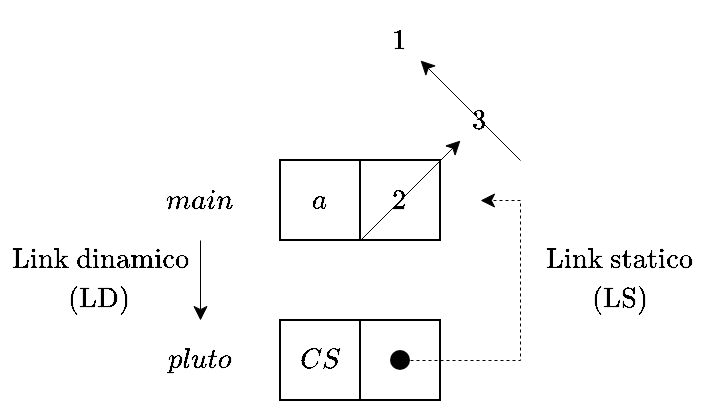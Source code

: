 <mxfile version="20.7.4" type="device"><diagram id="gVGqevTLdEIviv_d7AgR" name="Pagina-1"><mxGraphModel dx="1502" dy="1582" grid="1" gridSize="10" guides="1" tooltips="1" connect="1" arrows="1" fold="1" page="1" pageScale="1" pageWidth="827" pageHeight="1169" math="1" shadow="0"><root><mxCell id="0"/><mxCell id="1" parent="0"/><mxCell id="8xl2vzsWLnCtORq8DZrs-1" value="" style="rounded=0;whiteSpace=wrap;html=1;" parent="1" vertex="1"><mxGeometry x="120" y="40" width="80" height="40" as="geometry"/></mxCell><mxCell id="8xl2vzsWLnCtORq8DZrs-2" value="" style="endArrow=none;html=1;rounded=0;entryX=0.5;entryY=0;entryDx=0;entryDy=0;exitX=0.5;exitY=1;exitDx=0;exitDy=0;" parent="1" source="8xl2vzsWLnCtORq8DZrs-1" target="8xl2vzsWLnCtORq8DZrs-1" edge="1"><mxGeometry width="50" height="50" relative="1" as="geometry"><mxPoint x="70" y="150" as="sourcePoint"/><mxPoint x="120" y="100" as="targetPoint"/></mxGeometry></mxCell><mxCell id="8xl2vzsWLnCtORq8DZrs-3" value="$$a$$" style="text;html=1;strokeColor=none;fillColor=none;align=center;verticalAlign=middle;whiteSpace=wrap;rounded=0;" parent="1" vertex="1"><mxGeometry x="120" y="40" width="40" height="40" as="geometry"/></mxCell><mxCell id="8xl2vzsWLnCtORq8DZrs-4" value="$$2$$" style="text;html=1;strokeColor=none;fillColor=none;align=center;verticalAlign=middle;whiteSpace=wrap;rounded=0;" parent="1" vertex="1"><mxGeometry x="160" y="40" width="40" height="40" as="geometry"/></mxCell><mxCell id="8xl2vzsWLnCtORq8DZrs-5" value="" style="endArrow=classic;html=1;rounded=0;strokeWidth=0.5;" parent="1" edge="1"><mxGeometry width="50" height="50" relative="1" as="geometry"><mxPoint x="160" y="80" as="sourcePoint"/><mxPoint x="210" y="30" as="targetPoint"/></mxGeometry></mxCell><mxCell id="8xl2vzsWLnCtORq8DZrs-6" value="$$3$$" style="text;html=1;strokeColor=none;fillColor=none;align=center;verticalAlign=middle;whiteSpace=wrap;rounded=0;" parent="1" vertex="1"><mxGeometry x="200" width="40" height="40" as="geometry"/></mxCell><mxCell id="8xl2vzsWLnCtORq8DZrs-15" style="edgeStyle=orthogonalEdgeStyle;rounded=0;orthogonalLoop=1;jettySize=auto;html=1;entryX=0.5;entryY=0;entryDx=0;entryDy=0;strokeWidth=0.5;" parent="1" source="8xl2vzsWLnCtORq8DZrs-7" target="8xl2vzsWLnCtORq8DZrs-12" edge="1"><mxGeometry relative="1" as="geometry"/></mxCell><mxCell id="8xl2vzsWLnCtORq8DZrs-7" value="$$main$$" style="text;html=1;strokeColor=none;fillColor=none;align=center;verticalAlign=middle;whiteSpace=wrap;rounded=0;" parent="1" vertex="1"><mxGeometry x="40" y="40" width="80" height="40" as="geometry"/></mxCell><mxCell id="8xl2vzsWLnCtORq8DZrs-8" value="" style="rounded=0;whiteSpace=wrap;html=1;" parent="1" vertex="1"><mxGeometry x="120" y="120" width="80" height="40" as="geometry"/></mxCell><mxCell id="8xl2vzsWLnCtORq8DZrs-9" value="" style="endArrow=none;html=1;rounded=0;entryX=0.5;entryY=0;entryDx=0;entryDy=0;exitX=0.5;exitY=1;exitDx=0;exitDy=0;" parent="1" source="8xl2vzsWLnCtORq8DZrs-8" target="8xl2vzsWLnCtORq8DZrs-8" edge="1"><mxGeometry width="50" height="50" relative="1" as="geometry"><mxPoint x="70" y="230" as="sourcePoint"/><mxPoint x="120" y="180" as="targetPoint"/></mxGeometry></mxCell><mxCell id="8xl2vzsWLnCtORq8DZrs-10" value="$$CS$$" style="text;html=1;strokeColor=none;fillColor=none;align=center;verticalAlign=middle;whiteSpace=wrap;rounded=0;" parent="1" vertex="1"><mxGeometry x="120" y="120" width="40" height="40" as="geometry"/></mxCell><mxCell id="8xl2vzsWLnCtORq8DZrs-12" value="$$pluto$$" style="text;html=1;strokeColor=none;fillColor=none;align=center;verticalAlign=middle;whiteSpace=wrap;rounded=0;" parent="1" vertex="1"><mxGeometry x="40" y="120" width="80" height="40" as="geometry"/></mxCell><mxCell id="8xl2vzsWLnCtORq8DZrs-14" style="edgeStyle=orthogonalEdgeStyle;rounded=0;orthogonalLoop=1;jettySize=auto;html=1;strokeWidth=0.5;dashed=1;" parent="1" source="8xl2vzsWLnCtORq8DZrs-13" edge="1"><mxGeometry relative="1" as="geometry"><mxPoint x="220" y="60" as="targetPoint"/><Array as="points"><mxPoint x="240" y="140"/><mxPoint x="240" y="60"/></Array></mxGeometry></mxCell><mxCell id="8xl2vzsWLnCtORq8DZrs-13" value="" style="shape=ellipse;fillColor=#000000;strokeColor=none;html=1;sketch=0;" parent="1" vertex="1"><mxGeometry x="175" y="135" width="10" height="10" as="geometry"/></mxCell><mxCell id="8xl2vzsWLnCtORq8DZrs-16" value="" style="endArrow=classic;html=1;rounded=0;strokeWidth=0.5;" parent="1" edge="1"><mxGeometry width="50" height="50" relative="1" as="geometry"><mxPoint x="240" y="40" as="sourcePoint"/><mxPoint x="190" y="-10" as="targetPoint"/></mxGeometry></mxCell><mxCell id="8xl2vzsWLnCtORq8DZrs-17" value="$$1$$" style="text;html=1;strokeColor=none;fillColor=none;align=center;verticalAlign=middle;whiteSpace=wrap;rounded=0;" parent="1" vertex="1"><mxGeometry x="160" y="-40" width="40" height="40" as="geometry"/></mxCell><mxCell id="wBDZmOaZ1kM5h8ftGUds-1" value="$$\text{Link dinamico}$$" style="text;html=1;strokeColor=none;fillColor=none;align=center;verticalAlign=middle;whiteSpace=wrap;rounded=0;" vertex="1" parent="1"><mxGeometry x="-20" y="80" width="100" height="20" as="geometry"/></mxCell><mxCell id="wBDZmOaZ1kM5h8ftGUds-2" value="$$\text{(LD)}$$" style="text;html=1;strokeColor=none;fillColor=none;align=center;verticalAlign=middle;whiteSpace=wrap;rounded=0;" vertex="1" parent="1"><mxGeometry x="-20" y="100" width="100" height="20" as="geometry"/></mxCell><mxCell id="wBDZmOaZ1kM5h8ftGUds-4" value="$$\text{Link statico}$$" style="text;html=1;strokeColor=none;fillColor=none;align=center;verticalAlign=middle;whiteSpace=wrap;rounded=0;" vertex="1" parent="1"><mxGeometry x="240" y="80" width="100" height="20" as="geometry"/></mxCell><mxCell id="wBDZmOaZ1kM5h8ftGUds-5" value="$$\text{(LS)}$$" style="text;html=1;strokeColor=none;fillColor=none;align=center;verticalAlign=middle;whiteSpace=wrap;rounded=0;" vertex="1" parent="1"><mxGeometry x="240" y="100" width="100" height="20" as="geometry"/></mxCell></root></mxGraphModel></diagram></mxfile>